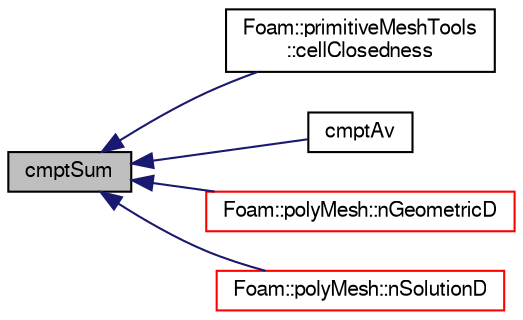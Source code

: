 digraph "cmptSum"
{
  bgcolor="transparent";
  edge [fontname="FreeSans",fontsize="10",labelfontname="FreeSans",labelfontsize="10"];
  node [fontname="FreeSans",fontsize="10",shape=record];
  rankdir="LR";
  Node1 [label="cmptSum",height=0.2,width=0.4,color="black", fillcolor="grey75", style="filled" fontcolor="black"];
  Node1 -> Node2 [dir="back",color="midnightblue",fontsize="10",style="solid",fontname="FreeSans"];
  Node2 [label="Foam::primitiveMeshTools\l::cellClosedness",height=0.2,width=0.4,color="black",URL="$a01913.html#a14b7d320d846c69e1e404e9937f5d63c",tooltip="Generate cell openness and cell ascpect ratio field. "];
  Node1 -> Node3 [dir="back",color="midnightblue",fontsize="10",style="solid",fontname="FreeSans"];
  Node3 [label="cmptAv",height=0.2,width=0.4,color="black",URL="$a10237.html#a8230f9f148507c3d3351f887eb189459"];
  Node1 -> Node4 [dir="back",color="midnightblue",fontsize="10",style="solid",fontname="FreeSans"];
  Node4 [label="Foam::polyMesh::nGeometricD",height=0.2,width=0.4,color="red",URL="$a01861.html#a840feffc91ef212d251fd5222d827ab8",tooltip="Return the number of valid geometric dimensions in the mesh. "];
  Node1 -> Node5 [dir="back",color="midnightblue",fontsize="10",style="solid",fontname="FreeSans"];
  Node5 [label="Foam::polyMesh::nSolutionD",height=0.2,width=0.4,color="red",URL="$a01861.html#a061a278c425f5eaa95a0a5ee973a332f",tooltip="Return the number of valid solved-for dimensions in the mesh. "];
}
